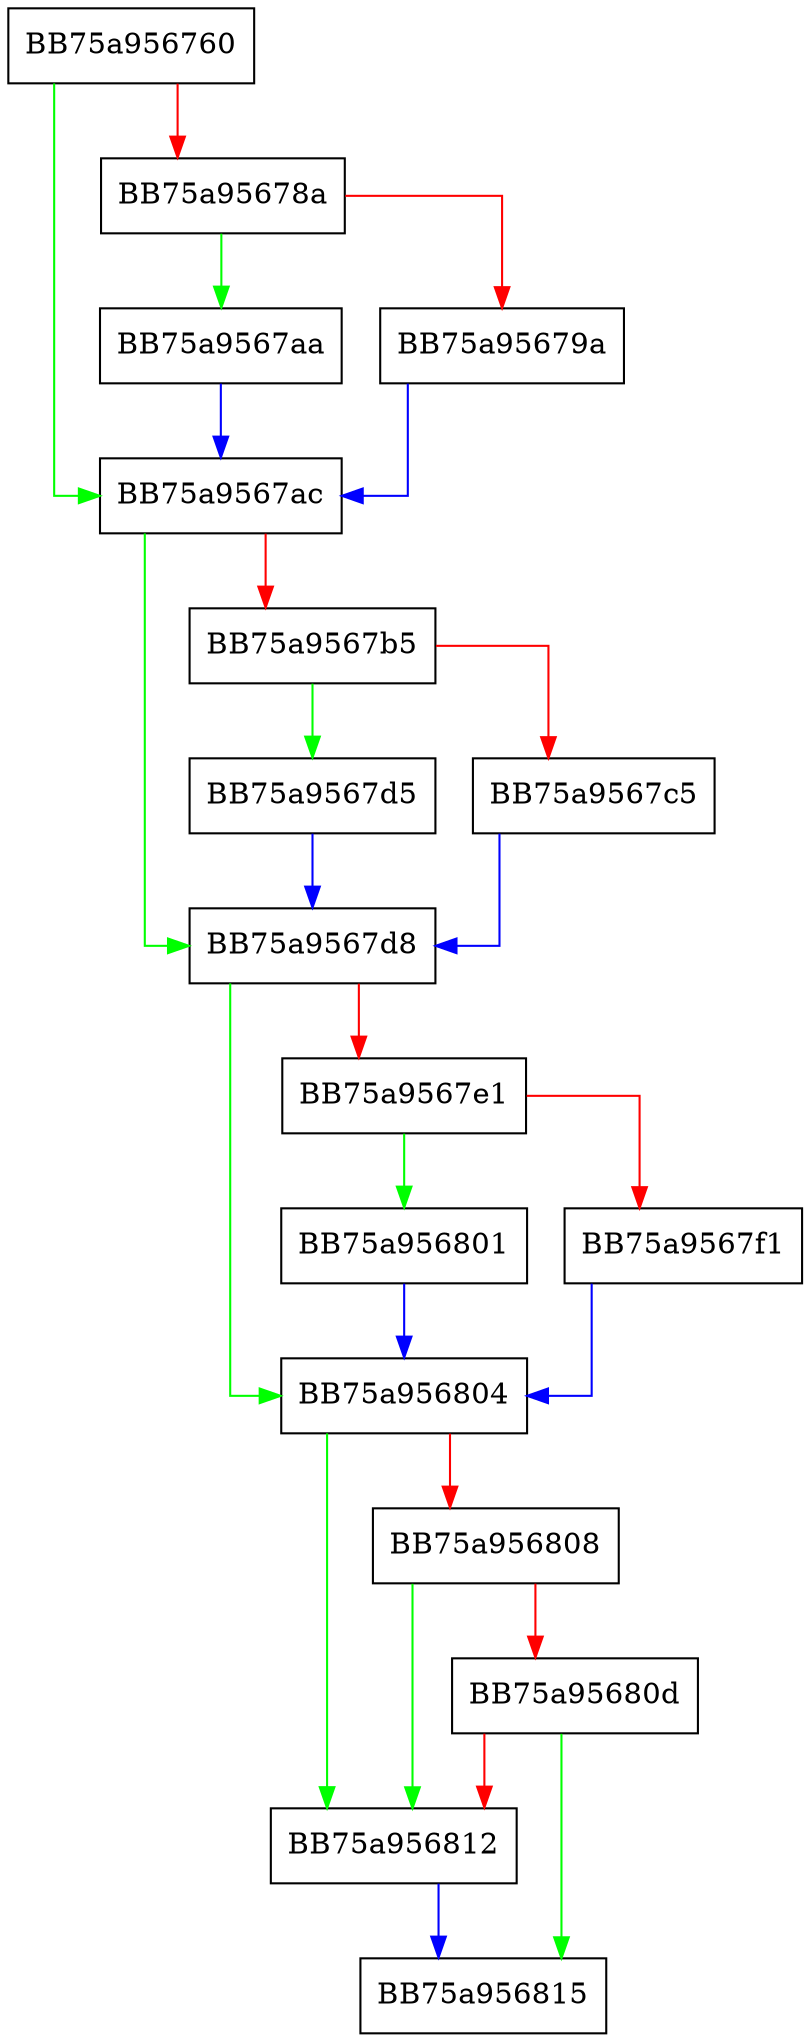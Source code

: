 digraph _check_violation_rate_scan_flow_count {
  node [shape="box"];
  graph [splines=ortho];
  BB75a956760 -> BB75a9567ac [color="green"];
  BB75a956760 -> BB75a95678a [color="red"];
  BB75a95678a -> BB75a9567aa [color="green"];
  BB75a95678a -> BB75a95679a [color="red"];
  BB75a95679a -> BB75a9567ac [color="blue"];
  BB75a9567aa -> BB75a9567ac [color="blue"];
  BB75a9567ac -> BB75a9567d8 [color="green"];
  BB75a9567ac -> BB75a9567b5 [color="red"];
  BB75a9567b5 -> BB75a9567d5 [color="green"];
  BB75a9567b5 -> BB75a9567c5 [color="red"];
  BB75a9567c5 -> BB75a9567d8 [color="blue"];
  BB75a9567d5 -> BB75a9567d8 [color="blue"];
  BB75a9567d8 -> BB75a956804 [color="green"];
  BB75a9567d8 -> BB75a9567e1 [color="red"];
  BB75a9567e1 -> BB75a956801 [color="green"];
  BB75a9567e1 -> BB75a9567f1 [color="red"];
  BB75a9567f1 -> BB75a956804 [color="blue"];
  BB75a956801 -> BB75a956804 [color="blue"];
  BB75a956804 -> BB75a956812 [color="green"];
  BB75a956804 -> BB75a956808 [color="red"];
  BB75a956808 -> BB75a956812 [color="green"];
  BB75a956808 -> BB75a95680d [color="red"];
  BB75a95680d -> BB75a956815 [color="green"];
  BB75a95680d -> BB75a956812 [color="red"];
  BB75a956812 -> BB75a956815 [color="blue"];
}